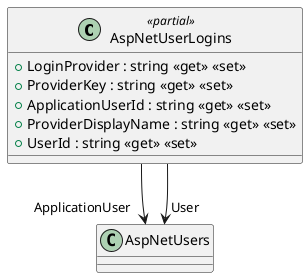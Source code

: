 @startuml
class AspNetUserLogins <<partial>> {
    + LoginProvider : string <<get>> <<set>>
    + ProviderKey : string <<get>> <<set>>
    + ApplicationUserId : string <<get>> <<set>>
    + ProviderDisplayName : string <<get>> <<set>>
    + UserId : string <<get>> <<set>>
}
AspNetUserLogins --> "ApplicationUser" AspNetUsers
AspNetUserLogins --> "User" AspNetUsers
@enduml
